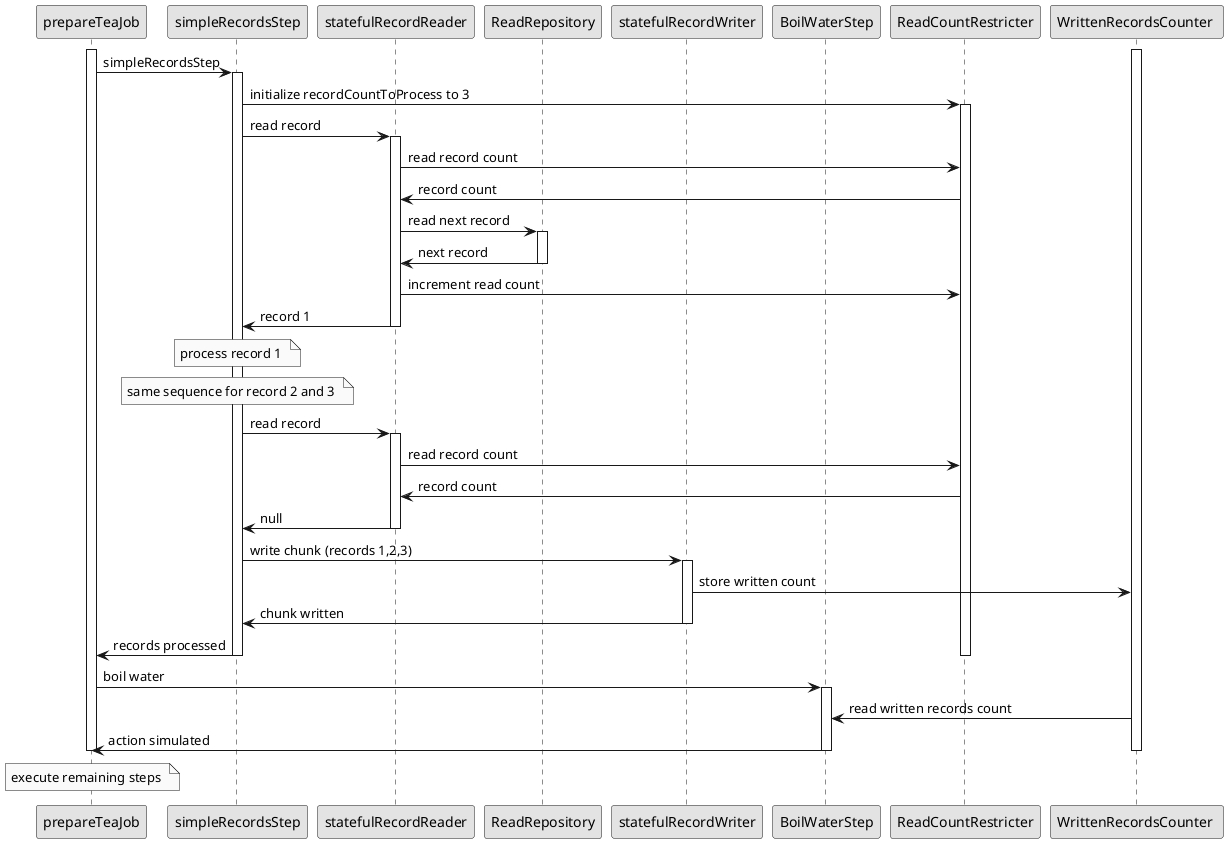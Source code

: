 @startuml
skinparam monochrome true

participant "prepareTeaJob" as ptj
participant "simpleRecordsStep" as srs
participant "statefulRecordReader" as srr
participant "ReadRepository" as rr
participant "statefulRecordWriter" as srw
participant "statefulRecordWriter" as srw
participant "BoilWaterStep" as bws
participant "ReadCountRestricter" as rcr 
participant "WrittenRecordsCounter " as wrc

activate ptj
activate wrc
ptj -> srs: simpleRecordsStep  
activate srs
srs -> rcr: initialize recordCountToProcess to 3 
activate rcr

srs -> srr: read record
activate srr
srr -> rcr: read record count
srr <- rcr: record count
srr -> rr: read next record
activate rr
srr <- rr: next record
deactivate rr
srr -> rcr: increment read count
srr -> srs: record 1
deactivate srr

note over srs
  process record 1 
end note

note over srs
  same sequence for record 2 and 3 
end note

srs -> srr: read record
activate srr
srr -> rcr: read record count
srr <- rcr: record count
srr -> srs: null
deactivate srr

srs -> srw: write chunk (records 1,2,3)
activate srw
srw -> wrc: store written count
srw -> srs: chunk written
deactivate srw

srs -> ptj: records processed
deactivate rcr 
deactivate srs

ptj -> bws: boil water
activate bws
bws <- wrc: read written records count
ptj <- bws: action simulated 
deactivate bws

note over ptj
  execute remaining steps 
end note

deactivate wrc
deactivate ptj
@enduml
